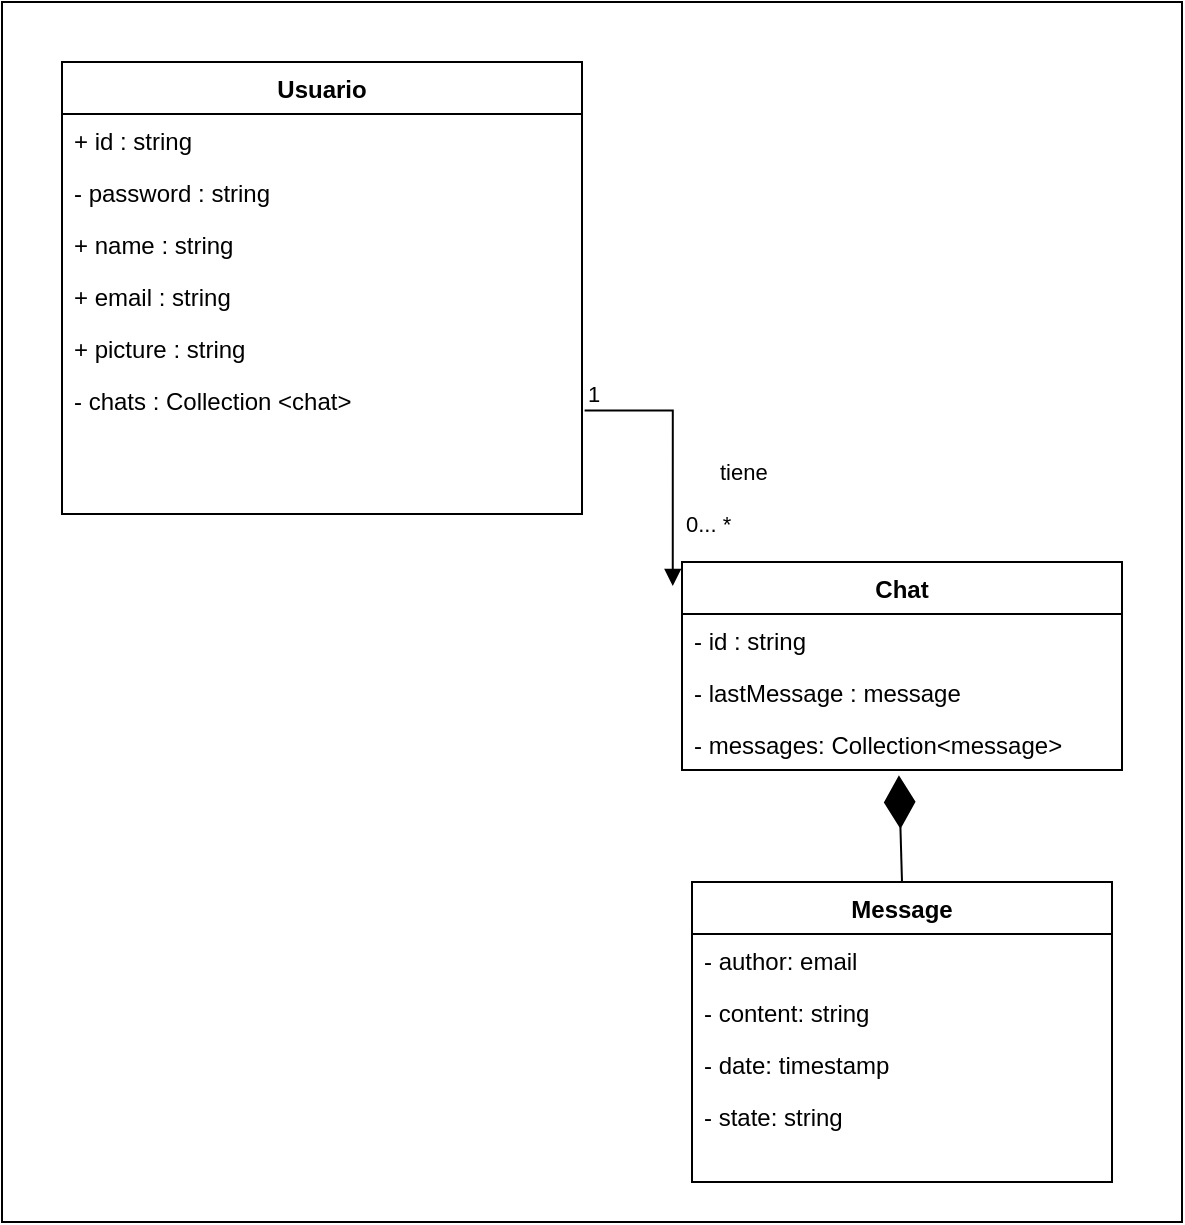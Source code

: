 <mxfile version="15.9.6" type="device"><diagram id="C5RBs43oDa-KdzZeNtuy" name="Page-1"><mxGraphModel dx="1182" dy="809" grid="1" gridSize="10" guides="1" tooltips="1" connect="1" arrows="1" fold="1" page="1" pageScale="1" pageWidth="827" pageHeight="1169" math="0" shadow="0"><root><mxCell id="WIyWlLk6GJQsqaUBKTNV-0"/><mxCell id="WIyWlLk6GJQsqaUBKTNV-1" parent="WIyWlLk6GJQsqaUBKTNV-0"/><mxCell id="BfBUEXLsjgNBioQXWy_i-20" value="" style="shape=table;startSize=0;container=1;collapsible=0;childLayout=tableLayout;fillColor=none;" parent="WIyWlLk6GJQsqaUBKTNV-1" vertex="1"><mxGeometry x="20" y="50" width="590" height="610" as="geometry"/></mxCell><mxCell id="BfBUEXLsjgNBioQXWy_i-21" value="" style="shape=partialRectangle;collapsible=0;dropTarget=0;pointerEvents=0;fillColor=none;top=0;left=0;bottom=0;right=0;points=[[0,0.5],[1,0.5]];portConstraint=eastwest;" parent="BfBUEXLsjgNBioQXWy_i-20" vertex="1"><mxGeometry width="590" height="610" as="geometry"/></mxCell><mxCell id="BfBUEXLsjgNBioQXWy_i-22" value="" style="shape=partialRectangle;html=1;whiteSpace=wrap;connectable=0;overflow=hidden;fillColor=none;top=0;left=0;bottom=0;right=0;pointerEvents=1;" parent="BfBUEXLsjgNBioQXWy_i-21" vertex="1"><mxGeometry width="590" height="610" as="geometry"><mxRectangle width="590" height="610" as="alternateBounds"/></mxGeometry></mxCell><mxCell id="BfBUEXLsjgNBioQXWy_i-0" value="Usuario" style="swimlane;fontStyle=1;childLayout=stackLayout;horizontal=1;startSize=26;fillColor=none;horizontalStack=0;resizeParent=1;resizeParentMax=0;resizeLast=0;collapsible=1;marginBottom=0;" parent="WIyWlLk6GJQsqaUBKTNV-1" vertex="1"><mxGeometry x="50" y="80" width="260" height="226" as="geometry"/></mxCell><mxCell id="BfBUEXLsjgNBioQXWy_i-1" value="+ id : string" style="text;strokeColor=none;fillColor=none;align=left;verticalAlign=top;spacingLeft=4;spacingRight=4;overflow=hidden;rotatable=0;points=[[0,0.5],[1,0.5]];portConstraint=eastwest;" parent="BfBUEXLsjgNBioQXWy_i-0" vertex="1"><mxGeometry y="26" width="260" height="26" as="geometry"/></mxCell><mxCell id="BfBUEXLsjgNBioQXWy_i-19" value="- password : string" style="text;strokeColor=none;fillColor=none;align=left;verticalAlign=top;spacingLeft=4;spacingRight=4;overflow=hidden;rotatable=0;points=[[0,0.5],[1,0.5]];portConstraint=eastwest;" parent="BfBUEXLsjgNBioQXWy_i-0" vertex="1"><mxGeometry y="52" width="260" height="26" as="geometry"/></mxCell><mxCell id="BfBUEXLsjgNBioQXWy_i-2" value="+ name : string" style="text;strokeColor=none;fillColor=none;align=left;verticalAlign=top;spacingLeft=4;spacingRight=4;overflow=hidden;rotatable=0;points=[[0,0.5],[1,0.5]];portConstraint=eastwest;" parent="BfBUEXLsjgNBioQXWy_i-0" vertex="1"><mxGeometry y="78" width="260" height="26" as="geometry"/></mxCell><mxCell id="BfBUEXLsjgNBioQXWy_i-9" value="+ email : string" style="text;strokeColor=none;fillColor=none;align=left;verticalAlign=top;spacingLeft=4;spacingRight=4;overflow=hidden;rotatable=0;points=[[0,0.5],[1,0.5]];portConstraint=eastwest;" parent="BfBUEXLsjgNBioQXWy_i-0" vertex="1"><mxGeometry y="104" width="260" height="26" as="geometry"/></mxCell><mxCell id="BfBUEXLsjgNBioQXWy_i-4" value="+ picture : string" style="text;strokeColor=none;fillColor=none;align=left;verticalAlign=top;spacingLeft=4;spacingRight=4;overflow=hidden;rotatable=0;points=[[0,0.5],[1,0.5]];portConstraint=eastwest;" parent="BfBUEXLsjgNBioQXWy_i-0" vertex="1"><mxGeometry y="130" width="260" height="26" as="geometry"/></mxCell><mxCell id="BfBUEXLsjgNBioQXWy_i-3" value="- chats : Collection &lt;chat&gt;" style="text;strokeColor=none;fillColor=none;align=left;verticalAlign=top;spacingLeft=4;spacingRight=4;overflow=hidden;rotatable=0;points=[[0,0.5],[1,0.5]];portConstraint=eastwest;" parent="BfBUEXLsjgNBioQXWy_i-0" vertex="1"><mxGeometry y="156" width="260" height="70" as="geometry"/></mxCell><mxCell id="BfBUEXLsjgNBioQXWy_i-5" value="Chat" style="swimlane;fontStyle=1;childLayout=stackLayout;horizontal=1;startSize=26;fillColor=none;horizontalStack=0;resizeParent=1;resizeParentMax=0;resizeLast=0;collapsible=1;marginBottom=0;" parent="WIyWlLk6GJQsqaUBKTNV-1" vertex="1"><mxGeometry x="360" y="330" width="220" height="104" as="geometry"/></mxCell><mxCell id="BfBUEXLsjgNBioQXWy_i-6" value="- id : string" style="text;strokeColor=none;fillColor=none;align=left;verticalAlign=top;spacingLeft=4;spacingRight=4;overflow=hidden;rotatable=0;points=[[0,0.5],[1,0.5]];portConstraint=eastwest;" parent="BfBUEXLsjgNBioQXWy_i-5" vertex="1"><mxGeometry y="26" width="220" height="26" as="geometry"/></mxCell><mxCell id="qjp8KDF9QfaCaZLvivcu-0" value="- lastMessage : message" style="text;strokeColor=none;fillColor=none;align=left;verticalAlign=top;spacingLeft=4;spacingRight=4;overflow=hidden;rotatable=0;points=[[0,0.5],[1,0.5]];portConstraint=eastwest;" vertex="1" parent="BfBUEXLsjgNBioQXWy_i-5"><mxGeometry y="52" width="220" height="26" as="geometry"/></mxCell><mxCell id="BfBUEXLsjgNBioQXWy_i-7" value="- messages: Collection&lt;message&gt;" style="text;strokeColor=none;fillColor=none;align=left;verticalAlign=top;spacingLeft=4;spacingRight=4;overflow=hidden;rotatable=0;points=[[0,0.5],[1,0.5]];portConstraint=eastwest;" parent="BfBUEXLsjgNBioQXWy_i-5" vertex="1"><mxGeometry y="78" width="220" height="26" as="geometry"/></mxCell><mxCell id="BfBUEXLsjgNBioQXWy_i-10" value="tiene" style="endArrow=block;endFill=1;html=1;edgeStyle=orthogonalEdgeStyle;align=left;verticalAlign=top;rounded=0;exitX=1.005;exitY=0.261;exitDx=0;exitDy=0;exitPerimeter=0;entryX=-0.021;entryY=0.115;entryDx=0;entryDy=0;entryPerimeter=0;" parent="WIyWlLk6GJQsqaUBKTNV-1" source="BfBUEXLsjgNBioQXWy_i-3" target="BfBUEXLsjgNBioQXWy_i-5" edge="1"><mxGeometry x="-0.066" y="22" relative="1" as="geometry"><mxPoint x="300" y="200" as="sourcePoint"/><mxPoint x="460" y="200" as="targetPoint"/><mxPoint as="offset"/></mxGeometry></mxCell><mxCell id="BfBUEXLsjgNBioQXWy_i-11" value="1" style="edgeLabel;resizable=0;html=1;align=left;verticalAlign=bottom;" parent="BfBUEXLsjgNBioQXWy_i-10" connectable="0" vertex="1"><mxGeometry x="-1" relative="1" as="geometry"/></mxCell><mxCell id="BfBUEXLsjgNBioQXWy_i-12" value="0... *" style="edgeLabel;resizable=0;html=1;align=left;verticalAlign=bottom;" parent="WIyWlLk6GJQsqaUBKTNV-1" connectable="0" vertex="1"><mxGeometry x="360.0" y="319.996" as="geometry"/></mxCell><mxCell id="BfBUEXLsjgNBioQXWy_i-13" value="Message" style="swimlane;fontStyle=1;childLayout=stackLayout;horizontal=1;startSize=26;fillColor=none;horizontalStack=0;resizeParent=1;resizeParentMax=0;resizeLast=0;collapsible=1;marginBottom=0;" parent="WIyWlLk6GJQsqaUBKTNV-1" vertex="1"><mxGeometry x="365" y="490" width="210" height="150" as="geometry"/></mxCell><mxCell id="BfBUEXLsjgNBioQXWy_i-14" value="- author: email" style="text;strokeColor=none;fillColor=none;align=left;verticalAlign=top;spacingLeft=4;spacingRight=4;overflow=hidden;rotatable=0;points=[[0,0.5],[1,0.5]];portConstraint=eastwest;" parent="BfBUEXLsjgNBioQXWy_i-13" vertex="1"><mxGeometry y="26" width="210" height="26" as="geometry"/></mxCell><mxCell id="BfBUEXLsjgNBioQXWy_i-15" value="- content: string" style="text;strokeColor=none;fillColor=none;align=left;verticalAlign=top;spacingLeft=4;spacingRight=4;overflow=hidden;rotatable=0;points=[[0,0.5],[1,0.5]];portConstraint=eastwest;" parent="BfBUEXLsjgNBioQXWy_i-13" vertex="1"><mxGeometry y="52" width="210" height="26" as="geometry"/></mxCell><mxCell id="BfBUEXLsjgNBioQXWy_i-16" value="- date: timestamp" style="text;strokeColor=none;fillColor=none;align=left;verticalAlign=top;spacingLeft=4;spacingRight=4;overflow=hidden;rotatable=0;points=[[0,0.5],[1,0.5]];portConstraint=eastwest;" parent="BfBUEXLsjgNBioQXWy_i-13" vertex="1"><mxGeometry y="78" width="210" height="26" as="geometry"/></mxCell><mxCell id="BfBUEXLsjgNBioQXWy_i-18" value="- state: string" style="text;strokeColor=none;fillColor=none;align=left;verticalAlign=top;spacingLeft=4;spacingRight=4;overflow=hidden;rotatable=0;points=[[0,0.5],[1,0.5]];portConstraint=eastwest;" parent="BfBUEXLsjgNBioQXWy_i-13" vertex="1"><mxGeometry y="104" width="210" height="46" as="geometry"/></mxCell><mxCell id="BfBUEXLsjgNBioQXWy_i-17" value="" style="endArrow=diamondThin;endFill=1;endSize=24;html=1;rounded=0;entryX=0.493;entryY=1.1;entryDx=0;entryDy=0;entryPerimeter=0;exitX=0.5;exitY=0;exitDx=0;exitDy=0;" parent="WIyWlLk6GJQsqaUBKTNV-1" source="BfBUEXLsjgNBioQXWy_i-13" target="BfBUEXLsjgNBioQXWy_i-7" edge="1"><mxGeometry width="160" relative="1" as="geometry"><mxPoint x="310" y="390" as="sourcePoint"/><mxPoint x="470" y="390" as="targetPoint"/></mxGeometry></mxCell></root></mxGraphModel></diagram></mxfile>